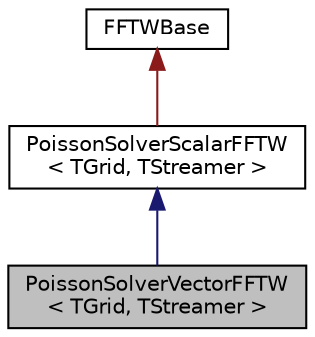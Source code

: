 digraph "PoissonSolverVectorFFTW&lt; TGrid, TStreamer &gt;"
{
  edge [fontname="Helvetica",fontsize="10",labelfontname="Helvetica",labelfontsize="10"];
  node [fontname="Helvetica",fontsize="10",shape=record];
  Node1 [label="PoissonSolverVectorFFTW\l\< TGrid, TStreamer \>",height=0.2,width=0.4,color="black", fillcolor="grey75", style="filled", fontcolor="black"];
  Node2 -> Node1 [dir="back",color="midnightblue",fontsize="10",style="solid"];
  Node2 [label="PoissonSolverScalarFFTW\l\< TGrid, TStreamer \>",height=0.2,width=0.4,color="black", fillcolor="white", style="filled",URL="$class_poisson_solver_scalar_f_f_t_w.html"];
  Node3 -> Node2 [dir="back",color="firebrick4",fontsize="10",style="solid"];
  Node3 [label="FFTWBase",height=0.2,width=0.4,color="black", fillcolor="white", style="filled",URL="$class_f_f_t_w_base.html"];
}
